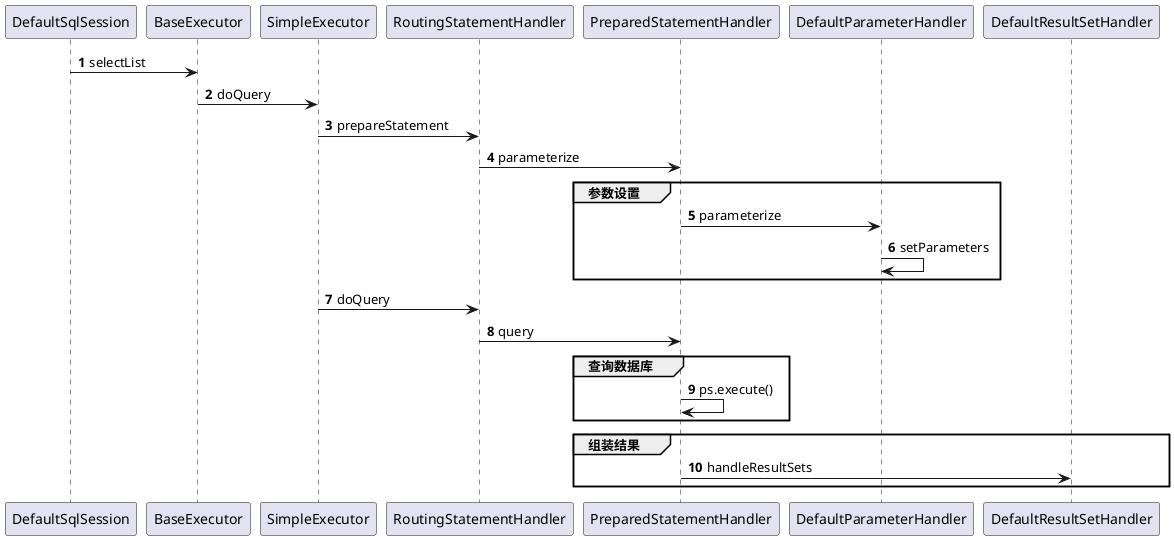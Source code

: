 @startuml
'https://plantuml.com/sequence-diagram

autonumber
DefaultSqlSession -> BaseExecutor: selectList
BaseExecutor -> SimpleExecutor: doQuery
SimpleExecutor -> RoutingStatementHandler: prepareStatement
RoutingStatementHandler -> PreparedStatementHandler: parameterize
group 参数设置
PreparedStatementHandler -> DefaultParameterHandler: parameterize
DefaultParameterHandler -> DefaultParameterHandler: setParameters
end
SimpleExecutor -> RoutingStatementHandler: doQuery
RoutingStatementHandler -> PreparedStatementHandler: query
group 查询数据库
PreparedStatementHandler -> PreparedStatementHandler: ps.execute()
end
group 组装结果
PreparedStatementHandler -> DefaultResultSetHandler: handleResultSets
end
@enduml